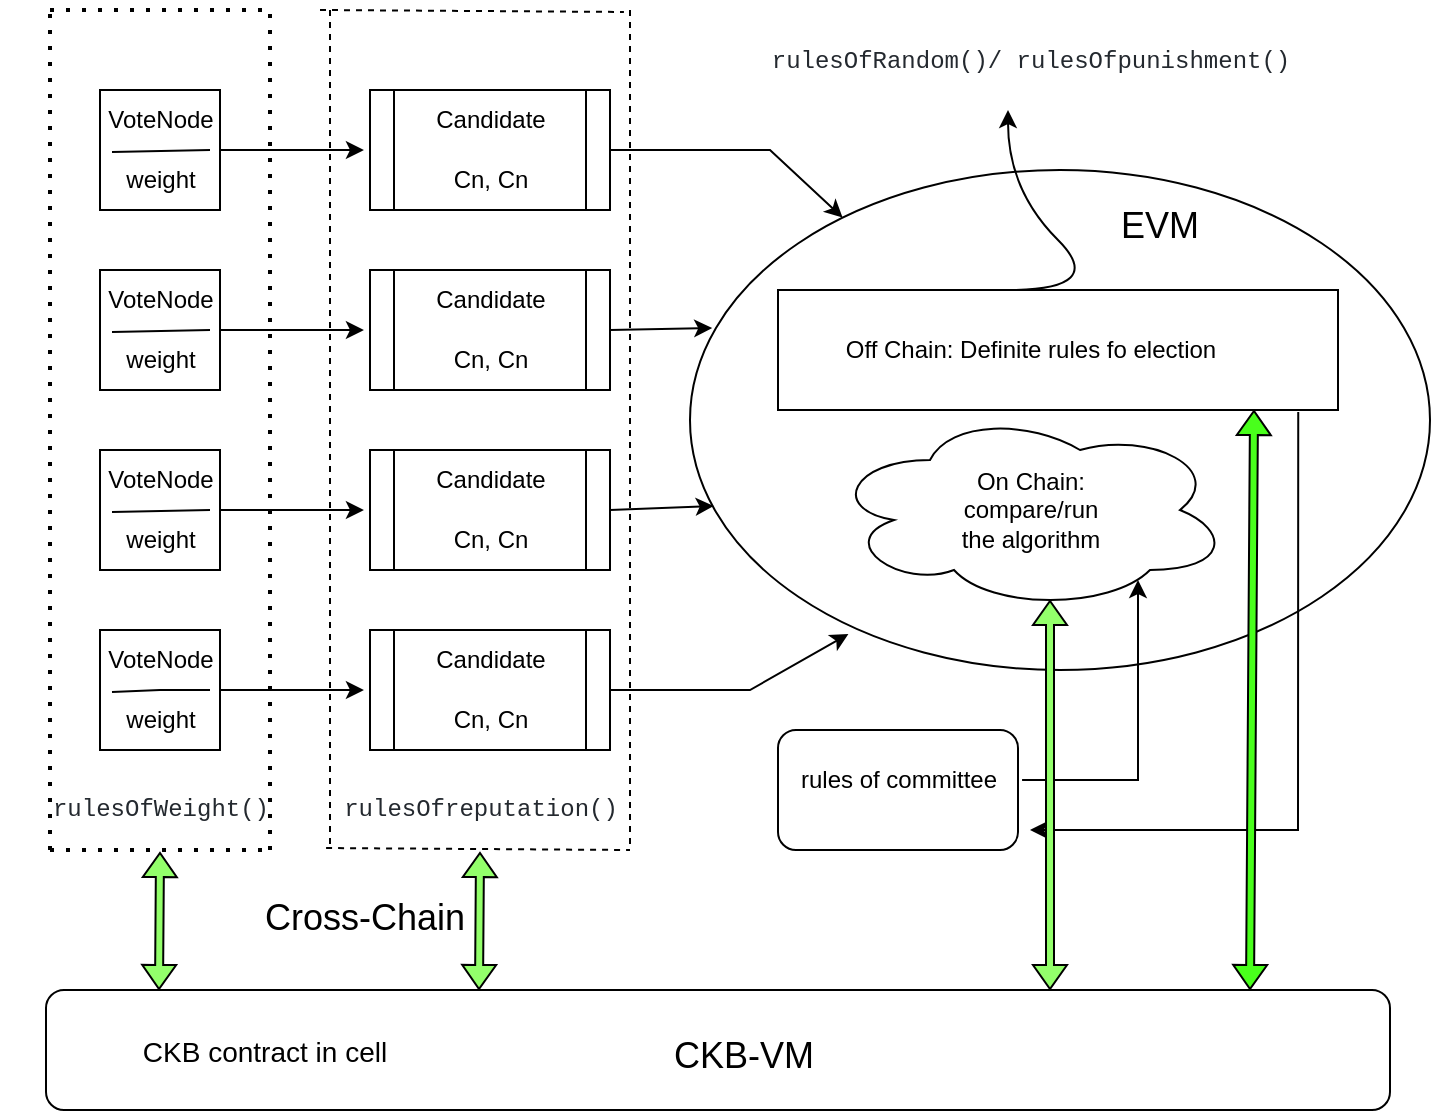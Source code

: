 <mxfile version="20.8.3" type="github">
  <diagram id="auPgPuv8J61tu-4cb-6g" name="第 1 页">
    <mxGraphModel dx="1098" dy="556" grid="0" gridSize="10" guides="1" tooltips="1" connect="1" arrows="1" fold="1" page="1" pageScale="1" pageWidth="827" pageHeight="1169" math="0" shadow="0">
      <root>
        <mxCell id="0" />
        <mxCell id="1" parent="0" />
        <mxCell id="LjoHzXwH2n2T3uThLXAH-1" value="" style="whiteSpace=wrap;html=1;aspect=fixed;" parent="1" vertex="1">
          <mxGeometry x="75" y="60" width="60" height="60" as="geometry" />
        </mxCell>
        <mxCell id="LjoHzXwH2n2T3uThLXAH-3" value="VoteNode" style="text;html=1;resizable=0;autosize=1;align=center;verticalAlign=middle;points=[];fillColor=none;strokeColor=none;rounded=0;" parent="1" vertex="1">
          <mxGeometry x="65" y="60" width="80" height="30" as="geometry" />
        </mxCell>
        <mxCell id="LjoHzXwH2n2T3uThLXAH-4" value="" style="endArrow=none;html=1;rounded=0;exitX=0.2;exitY=1.033;exitDx=0;exitDy=0;exitPerimeter=0;" parent="1" source="LjoHzXwH2n2T3uThLXAH-3" edge="1">
          <mxGeometry width="50" height="50" relative="1" as="geometry">
            <mxPoint x="80" y="140" as="sourcePoint" />
            <mxPoint x="130" y="90" as="targetPoint" />
          </mxGeometry>
        </mxCell>
        <mxCell id="LjoHzXwH2n2T3uThLXAH-5" value="weight" style="text;html=1;resizable=0;autosize=1;align=center;verticalAlign=middle;points=[];fillColor=none;strokeColor=none;rounded=0;" parent="1" vertex="1">
          <mxGeometry x="75" y="90" width="60" height="30" as="geometry" />
        </mxCell>
        <mxCell id="LjoHzXwH2n2T3uThLXAH-6" value="" style="whiteSpace=wrap;html=1;aspect=fixed;" parent="1" vertex="1">
          <mxGeometry x="75" y="150" width="60" height="60" as="geometry" />
        </mxCell>
        <mxCell id="LjoHzXwH2n2T3uThLXAH-7" value="VoteNode" style="text;html=1;resizable=0;autosize=1;align=center;verticalAlign=middle;points=[];fillColor=none;strokeColor=none;rounded=0;" parent="1" vertex="1">
          <mxGeometry x="65" y="150" width="80" height="30" as="geometry" />
        </mxCell>
        <mxCell id="LjoHzXwH2n2T3uThLXAH-8" value="" style="endArrow=none;html=1;rounded=0;exitX=0.2;exitY=1.033;exitDx=0;exitDy=0;exitPerimeter=0;" parent="1" source="LjoHzXwH2n2T3uThLXAH-7" edge="1">
          <mxGeometry width="50" height="50" relative="1" as="geometry">
            <mxPoint x="80" y="230" as="sourcePoint" />
            <mxPoint x="130" y="180" as="targetPoint" />
          </mxGeometry>
        </mxCell>
        <mxCell id="LjoHzXwH2n2T3uThLXAH-9" value="weight" style="text;html=1;resizable=0;autosize=1;align=center;verticalAlign=middle;points=[];fillColor=none;strokeColor=none;rounded=0;" parent="1" vertex="1">
          <mxGeometry x="75" y="180" width="60" height="30" as="geometry" />
        </mxCell>
        <mxCell id="LjoHzXwH2n2T3uThLXAH-10" value="" style="whiteSpace=wrap;html=1;aspect=fixed;" parent="1" vertex="1">
          <mxGeometry x="75" y="240" width="60" height="60" as="geometry" />
        </mxCell>
        <mxCell id="LjoHzXwH2n2T3uThLXAH-11" value="VoteNode" style="text;html=1;resizable=0;autosize=1;align=center;verticalAlign=middle;points=[];fillColor=none;strokeColor=none;rounded=0;" parent="1" vertex="1">
          <mxGeometry x="65" y="240" width="80" height="30" as="geometry" />
        </mxCell>
        <mxCell id="LjoHzXwH2n2T3uThLXAH-12" value="" style="endArrow=none;html=1;rounded=0;exitX=0.2;exitY=1.033;exitDx=0;exitDy=0;exitPerimeter=0;" parent="1" source="LjoHzXwH2n2T3uThLXAH-11" edge="1">
          <mxGeometry width="50" height="50" relative="1" as="geometry">
            <mxPoint x="80" y="320" as="sourcePoint" />
            <mxPoint x="130" y="270" as="targetPoint" />
          </mxGeometry>
        </mxCell>
        <mxCell id="LjoHzXwH2n2T3uThLXAH-13" value="weight" style="text;html=1;resizable=0;autosize=1;align=center;verticalAlign=middle;points=[];fillColor=none;strokeColor=none;rounded=0;" parent="1" vertex="1">
          <mxGeometry x="75" y="270" width="60" height="30" as="geometry" />
        </mxCell>
        <mxCell id="LjoHzXwH2n2T3uThLXAH-14" value="" style="whiteSpace=wrap;html=1;aspect=fixed;" parent="1" vertex="1">
          <mxGeometry x="75" y="330" width="60" height="60" as="geometry" />
        </mxCell>
        <mxCell id="LjoHzXwH2n2T3uThLXAH-15" value="VoteNode" style="text;html=1;resizable=0;autosize=1;align=center;verticalAlign=middle;points=[];fillColor=none;strokeColor=none;rounded=0;" parent="1" vertex="1">
          <mxGeometry x="65" y="330" width="80" height="30" as="geometry" />
        </mxCell>
        <mxCell id="LjoHzXwH2n2T3uThLXAH-16" value="" style="endArrow=none;html=1;rounded=0;exitX=0.2;exitY=1.033;exitDx=0;exitDy=0;exitPerimeter=0;" parent="1" source="LjoHzXwH2n2T3uThLXAH-15" edge="1">
          <mxGeometry width="50" height="50" relative="1" as="geometry">
            <mxPoint x="80" y="410" as="sourcePoint" />
            <mxPoint x="130" y="360" as="targetPoint" />
            <Array as="points">
              <mxPoint x="105" y="360" />
            </Array>
          </mxGeometry>
        </mxCell>
        <mxCell id="LjoHzXwH2n2T3uThLXAH-17" value="weight" style="text;html=1;resizable=0;autosize=1;align=center;verticalAlign=middle;points=[];fillColor=none;strokeColor=none;rounded=0;" parent="1" vertex="1">
          <mxGeometry x="75" y="360" width="60" height="30" as="geometry" />
        </mxCell>
        <mxCell id="LjoHzXwH2n2T3uThLXAH-20" value="" style="endArrow=classic;html=1;rounded=0;exitX=0.913;exitY=1.067;exitDx=0;exitDy=0;exitPerimeter=0;" parent="1" edge="1">
          <mxGeometry width="50" height="50" relative="1" as="geometry">
            <mxPoint x="135.0" y="270.01" as="sourcePoint" />
            <mxPoint x="206.96" y="270" as="targetPoint" />
          </mxGeometry>
        </mxCell>
        <mxCell id="LjoHzXwH2n2T3uThLXAH-21" value="" style="endArrow=classic;html=1;rounded=0;exitX=0.913;exitY=1.067;exitDx=0;exitDy=0;exitPerimeter=0;" parent="1" edge="1">
          <mxGeometry width="50" height="50" relative="1" as="geometry">
            <mxPoint x="135.0" y="180.01" as="sourcePoint" />
            <mxPoint x="206.96" y="180" as="targetPoint" />
          </mxGeometry>
        </mxCell>
        <mxCell id="LjoHzXwH2n2T3uThLXAH-22" value="" style="endArrow=classic;html=1;rounded=0;exitX=0.913;exitY=1.067;exitDx=0;exitDy=0;exitPerimeter=0;" parent="1" edge="1">
          <mxGeometry width="50" height="50" relative="1" as="geometry">
            <mxPoint x="135.0" y="360.01" as="sourcePoint" />
            <mxPoint x="206.96" y="360" as="targetPoint" />
          </mxGeometry>
        </mxCell>
        <mxCell id="LjoHzXwH2n2T3uThLXAH-23" value="" style="endArrow=classic;html=1;rounded=0;exitX=0.913;exitY=1.067;exitDx=0;exitDy=0;exitPerimeter=0;" parent="1" edge="1">
          <mxGeometry width="50" height="50" relative="1" as="geometry">
            <mxPoint x="135" y="90.01" as="sourcePoint" />
            <mxPoint x="206.96" y="90" as="targetPoint" />
          </mxGeometry>
        </mxCell>
        <mxCell id="LjoHzXwH2n2T3uThLXAH-25" value="" style="shape=process;whiteSpace=wrap;html=1;backgroundOutline=1;" parent="1" vertex="1">
          <mxGeometry x="210" y="60" width="120" height="60" as="geometry" />
        </mxCell>
        <mxCell id="LjoHzXwH2n2T3uThLXAH-26" value="Candidate" style="text;html=1;resizable=0;autosize=1;align=center;verticalAlign=middle;points=[];fillColor=none;strokeColor=none;rounded=0;" parent="1" vertex="1">
          <mxGeometry x="230" y="60" width="80" height="30" as="geometry" />
        </mxCell>
        <mxCell id="LjoHzXwH2n2T3uThLXAH-27" value="Cn, Cn" style="text;html=1;resizable=0;autosize=1;align=center;verticalAlign=middle;points=[];fillColor=none;strokeColor=none;rounded=0;" parent="1" vertex="1">
          <mxGeometry x="240" y="90" width="60" height="30" as="geometry" />
        </mxCell>
        <mxCell id="LjoHzXwH2n2T3uThLXAH-28" value="" style="shape=process;whiteSpace=wrap;html=1;backgroundOutline=1;" parent="1" vertex="1">
          <mxGeometry x="210" y="150" width="120" height="60" as="geometry" />
        </mxCell>
        <mxCell id="LjoHzXwH2n2T3uThLXAH-29" value="Candidate" style="text;html=1;resizable=0;autosize=1;align=center;verticalAlign=middle;points=[];fillColor=none;strokeColor=none;rounded=0;" parent="1" vertex="1">
          <mxGeometry x="230" y="150" width="80" height="30" as="geometry" />
        </mxCell>
        <mxCell id="LjoHzXwH2n2T3uThLXAH-30" value="Cn, Cn" style="text;html=1;resizable=0;autosize=1;align=center;verticalAlign=middle;points=[];fillColor=none;strokeColor=none;rounded=0;" parent="1" vertex="1">
          <mxGeometry x="240" y="180" width="60" height="30" as="geometry" />
        </mxCell>
        <mxCell id="LjoHzXwH2n2T3uThLXAH-31" value="" style="shape=process;whiteSpace=wrap;html=1;backgroundOutline=1;" parent="1" vertex="1">
          <mxGeometry x="210" y="240" width="120" height="60" as="geometry" />
        </mxCell>
        <mxCell id="LjoHzXwH2n2T3uThLXAH-32" value="Candidate" style="text;html=1;resizable=0;autosize=1;align=center;verticalAlign=middle;points=[];fillColor=none;strokeColor=none;rounded=0;" parent="1" vertex="1">
          <mxGeometry x="230" y="240" width="80" height="30" as="geometry" />
        </mxCell>
        <mxCell id="LjoHzXwH2n2T3uThLXAH-33" value="Cn, Cn" style="text;html=1;resizable=0;autosize=1;align=center;verticalAlign=middle;points=[];fillColor=none;strokeColor=none;rounded=0;" parent="1" vertex="1">
          <mxGeometry x="240" y="270" width="60" height="30" as="geometry" />
        </mxCell>
        <mxCell id="LjoHzXwH2n2T3uThLXAH-34" value="" style="shape=process;whiteSpace=wrap;html=1;backgroundOutline=1;" parent="1" vertex="1">
          <mxGeometry x="210" y="330" width="120" height="60" as="geometry" />
        </mxCell>
        <mxCell id="LjoHzXwH2n2T3uThLXAH-35" value="Candidate" style="text;html=1;resizable=0;autosize=1;align=center;verticalAlign=middle;points=[];fillColor=none;strokeColor=none;rounded=0;" parent="1" vertex="1">
          <mxGeometry x="230" y="330" width="80" height="30" as="geometry" />
        </mxCell>
        <mxCell id="LjoHzXwH2n2T3uThLXAH-36" value="Cn, Cn" style="text;html=1;resizable=0;autosize=1;align=center;verticalAlign=middle;points=[];fillColor=none;strokeColor=none;rounded=0;" parent="1" vertex="1">
          <mxGeometry x="240" y="360" width="60" height="30" as="geometry" />
        </mxCell>
        <mxCell id="LjoHzXwH2n2T3uThLXAH-37" value="" style="ellipse;whiteSpace=wrap;html=1;" parent="1" vertex="1">
          <mxGeometry x="370" y="100" width="370" height="250" as="geometry" />
        </mxCell>
        <mxCell id="LjoHzXwH2n2T3uThLXAH-38" value="" style="endArrow=classic;html=1;rounded=0;exitX=1;exitY=0.5;exitDx=0;exitDy=0;" parent="1" source="LjoHzXwH2n2T3uThLXAH-25" target="LjoHzXwH2n2T3uThLXAH-37" edge="1">
          <mxGeometry width="50" height="50" relative="1" as="geometry">
            <mxPoint x="430" y="290" as="sourcePoint" />
            <mxPoint x="480" y="240" as="targetPoint" />
            <Array as="points">
              <mxPoint x="410" y="90" />
            </Array>
          </mxGeometry>
        </mxCell>
        <mxCell id="LjoHzXwH2n2T3uThLXAH-39" value="" style="endArrow=classic;html=1;rounded=0;exitX=1;exitY=0.5;exitDx=0;exitDy=0;entryX=0.03;entryY=0.316;entryDx=0;entryDy=0;entryPerimeter=0;" parent="1" source="LjoHzXwH2n2T3uThLXAH-28" target="LjoHzXwH2n2T3uThLXAH-37" edge="1">
          <mxGeometry width="50" height="50" relative="1" as="geometry">
            <mxPoint x="430" y="290" as="sourcePoint" />
            <mxPoint x="480" y="240" as="targetPoint" />
          </mxGeometry>
        </mxCell>
        <mxCell id="LjoHzXwH2n2T3uThLXAH-40" value="" style="endArrow=classic;html=1;rounded=0;exitX=1;exitY=0.5;exitDx=0;exitDy=0;entryX=0.032;entryY=0.672;entryDx=0;entryDy=0;entryPerimeter=0;" parent="1" source="LjoHzXwH2n2T3uThLXAH-31" target="LjoHzXwH2n2T3uThLXAH-37" edge="1">
          <mxGeometry width="50" height="50" relative="1" as="geometry">
            <mxPoint x="430" y="290" as="sourcePoint" />
            <mxPoint x="480" y="240" as="targetPoint" />
          </mxGeometry>
        </mxCell>
        <mxCell id="LjoHzXwH2n2T3uThLXAH-41" value="" style="endArrow=classic;html=1;rounded=0;exitX=1;exitY=0.5;exitDx=0;exitDy=0;entryX=0.214;entryY=0.928;entryDx=0;entryDy=0;entryPerimeter=0;" parent="1" source="LjoHzXwH2n2T3uThLXAH-34" target="LjoHzXwH2n2T3uThLXAH-37" edge="1">
          <mxGeometry width="50" height="50" relative="1" as="geometry">
            <mxPoint x="430" y="290" as="sourcePoint" />
            <mxPoint x="480" y="240" as="targetPoint" />
            <Array as="points">
              <mxPoint x="400" y="360" />
            </Array>
          </mxGeometry>
        </mxCell>
        <mxCell id="LjoHzXwH2n2T3uThLXAH-42" value="" style="ellipse;shape=cloud;whiteSpace=wrap;html=1;" parent="1" vertex="1">
          <mxGeometry x="440" y="220" width="200" height="100" as="geometry" />
        </mxCell>
        <mxCell id="LjoHzXwH2n2T3uThLXAH-43" value="&amp;nbsp;On Chain:&amp;nbsp;&lt;br&gt;compare/run &lt;br&gt;the algorithm" style="text;html=1;resizable=0;autosize=1;align=center;verticalAlign=middle;points=[];fillColor=none;strokeColor=none;rounded=0;" parent="1" vertex="1">
          <mxGeometry x="495" y="240" width="90" height="60" as="geometry" />
        </mxCell>
        <mxCell id="LjoHzXwH2n2T3uThLXAH-46" value="" style="rounded=0;whiteSpace=wrap;html=1;" parent="1" vertex="1">
          <mxGeometry x="414" y="160" width="280" height="60" as="geometry" />
        </mxCell>
        <mxCell id="LjoHzXwH2n2T3uThLXAH-47" value="Off Chain: Definite rules fo election" style="text;html=1;resizable=0;autosize=1;align=center;verticalAlign=middle;points=[];fillColor=none;strokeColor=none;rounded=0;" parent="1" vertex="1">
          <mxGeometry x="435" y="175" width="210" height="30" as="geometry" />
        </mxCell>
        <mxCell id="LjoHzXwH2n2T3uThLXAH-49" value="" style="endArrow=none;dashed=1;html=1;dashPattern=1 3;strokeWidth=2;rounded=0;" parent="1" edge="1">
          <mxGeometry width="50" height="50" relative="1" as="geometry">
            <mxPoint x="50" y="440" as="sourcePoint" />
            <mxPoint x="160" y="440" as="targetPoint" />
          </mxGeometry>
        </mxCell>
        <mxCell id="LjoHzXwH2n2T3uThLXAH-50" value="" style="endArrow=none;dashed=1;html=1;dashPattern=1 3;strokeWidth=2;rounded=0;" parent="1" edge="1">
          <mxGeometry width="50" height="50" relative="1" as="geometry">
            <mxPoint x="50" y="440" as="sourcePoint" />
            <mxPoint x="50" y="20" as="targetPoint" />
          </mxGeometry>
        </mxCell>
        <mxCell id="LjoHzXwH2n2T3uThLXAH-51" value="" style="endArrow=none;dashed=1;html=1;dashPattern=1 3;strokeWidth=2;rounded=0;" parent="1" edge="1">
          <mxGeometry width="50" height="50" relative="1" as="geometry">
            <mxPoint x="160" y="440" as="sourcePoint" />
            <mxPoint x="160" y="20" as="targetPoint" />
          </mxGeometry>
        </mxCell>
        <mxCell id="LjoHzXwH2n2T3uThLXAH-52" value="" style="endArrow=none;dashed=1;html=1;dashPattern=1 3;strokeWidth=2;rounded=0;" parent="1" edge="1">
          <mxGeometry width="50" height="50" relative="1" as="geometry">
            <mxPoint x="50" y="20" as="sourcePoint" />
            <mxPoint x="160" y="20" as="targetPoint" />
          </mxGeometry>
        </mxCell>
        <mxCell id="LjoHzXwH2n2T3uThLXAH-53" value="&lt;pre style=&quot;box-sizing: border-box; font-family: ui-monospace, SFMono-Regular, &amp;quot;SF Mono&amp;quot;, Menlo, Consolas, &amp;quot;Liberation Mono&amp;quot;, monospace; margin-top: 0px; margin-bottom: 0px; overflow-wrap: normal; padding: 16px; overflow: auto; line-height: 1.45; background-color: var(--color-canvas-subtle); border-radius: 6px; word-break: normal; color: rgb(36, 41, 47); text-align: start;&quot; class=&quot;notranslate&quot;&gt;&lt;span style=&quot;box-sizing: border-box; color: var(--color-prettylights-syntax-keyword);&quot; class=&quot;pl-k&quot;&gt;rulesOfWeight&lt;/span&gt;()&lt;/pre&gt;" style="text;html=1;resizable=0;autosize=1;align=center;verticalAlign=middle;points=[];fillColor=none;strokeColor=none;rounded=0;" parent="1" vertex="1">
          <mxGeometry x="25" y="390" width="160" height="60" as="geometry" />
        </mxCell>
        <mxCell id="LjoHzXwH2n2T3uThLXAH-54" value="" style="endArrow=none;dashed=1;html=1;rounded=0;exitX=1.019;exitY=0.817;exitDx=0;exitDy=0;exitPerimeter=0;" parent="1" source="LjoHzXwH2n2T3uThLXAH-53" edge="1">
          <mxGeometry width="50" height="50" relative="1" as="geometry">
            <mxPoint x="200" y="440" as="sourcePoint" />
            <mxPoint x="340" y="440" as="targetPoint" />
          </mxGeometry>
        </mxCell>
        <mxCell id="LjoHzXwH2n2T3uThLXAH-55" value="" style="endArrow=none;dashed=1;html=1;rounded=0;exitX=1.019;exitY=0.817;exitDx=0;exitDy=0;exitPerimeter=0;" parent="1" edge="1">
          <mxGeometry width="50" height="50" relative="1" as="geometry">
            <mxPoint x="185.0" y="20" as="sourcePoint" />
            <mxPoint x="336.96" y="20.98" as="targetPoint" />
          </mxGeometry>
        </mxCell>
        <mxCell id="LjoHzXwH2n2T3uThLXAH-56" value="" style="endArrow=none;dashed=1;html=1;rounded=0;" parent="1" edge="1">
          <mxGeometry width="50" height="50" relative="1" as="geometry">
            <mxPoint x="190" y="20" as="sourcePoint" />
            <mxPoint x="190" y="440" as="targetPoint" />
          </mxGeometry>
        </mxCell>
        <mxCell id="LjoHzXwH2n2T3uThLXAH-57" value="" style="endArrow=none;dashed=1;html=1;rounded=0;" parent="1" edge="1">
          <mxGeometry width="50" height="50" relative="1" as="geometry">
            <mxPoint x="340" y="20" as="sourcePoint" />
            <mxPoint x="340" y="440" as="targetPoint" />
          </mxGeometry>
        </mxCell>
        <mxCell id="LjoHzXwH2n2T3uThLXAH-58" value="&lt;pre style=&quot;box-sizing: border-box; font-family: ui-monospace, SFMono-Regular, &amp;quot;SF Mono&amp;quot;, Menlo, Consolas, &amp;quot;Liberation Mono&amp;quot;, monospace; margin-top: 0px; margin-bottom: 0px; overflow-wrap: normal; padding: 16px; overflow: auto; line-height: 1.45; background-color: var(--color-canvas-subtle); border-radius: 6px; word-break: normal; color: rgb(36, 41, 47); text-align: start;&quot; class=&quot;notranslate&quot;&gt;&lt;span style=&quot;box-sizing: border-box; color: var(--color-prettylights-syntax-keyword);&quot; class=&quot;pl-k&quot;&gt;rulesOfreputation()&lt;/span&gt;&lt;/pre&gt;" style="text;html=1;resizable=0;autosize=1;align=center;verticalAlign=middle;points=[];fillColor=none;strokeColor=none;rounded=0;" parent="1" vertex="1">
          <mxGeometry x="170" y="390" width="190" height="60" as="geometry" />
        </mxCell>
        <mxCell id="LjoHzXwH2n2T3uThLXAH-59" value="" style="curved=1;endArrow=classic;html=1;rounded=0;" parent="1" edge="1">
          <mxGeometry width="50" height="50" relative="1" as="geometry">
            <mxPoint x="529" y="160" as="sourcePoint" />
            <mxPoint x="529" y="70" as="targetPoint" />
            <Array as="points">
              <mxPoint x="579" y="160" />
              <mxPoint x="529" y="110" />
            </Array>
          </mxGeometry>
        </mxCell>
        <mxCell id="LjoHzXwH2n2T3uThLXAH-60" value="&lt;pre style=&quot;box-sizing: border-box; font-family: ui-monospace, SFMono-Regular, &amp;quot;SF Mono&amp;quot;, Menlo, Consolas, &amp;quot;Liberation Mono&amp;quot;, monospace; margin-top: 0px; margin-bottom: 0px; overflow-wrap: normal; padding: 16px; overflow: auto; line-height: 1.45; background-color: var(--color-canvas-subtle); border-radius: 6px; word-break: normal; color: rgb(36, 41, 47); text-align: start;&quot; class=&quot;notranslate&quot;&gt;&lt;span style=&quot;box-sizing: border-box; color: var(--color-prettylights-syntax-keyword);&quot; class=&quot;pl-k&quot;&gt;rulesOfRandom()/&lt;/span&gt; rulesOfpunishment()&lt;/pre&gt;" style="text;html=1;resizable=0;autosize=1;align=center;verticalAlign=middle;points=[];fillColor=none;strokeColor=none;rounded=0;" parent="1" vertex="1">
          <mxGeometry x="385" y="15" width="310" height="61" as="geometry" />
        </mxCell>
        <mxCell id="LjoHzXwH2n2T3uThLXAH-61" value="" style="rounded=1;whiteSpace=wrap;html=1;" parent="1" vertex="1">
          <mxGeometry x="414" y="380" width="120" height="60" as="geometry" />
        </mxCell>
        <mxCell id="LjoHzXwH2n2T3uThLXAH-62" value="rules of committee" style="text;html=1;resizable=0;autosize=1;align=center;verticalAlign=middle;points=[];fillColor=none;strokeColor=none;rounded=0;" parent="1" vertex="1">
          <mxGeometry x="414" y="390" width="120" height="30" as="geometry" />
        </mxCell>
        <mxCell id="LjoHzXwH2n2T3uThLXAH-63" value="" style="endArrow=classic;html=1;rounded=0;exitX=1.017;exitY=0.5;exitDx=0;exitDy=0;exitPerimeter=0;entryX=0.77;entryY=0.85;entryDx=0;entryDy=0;entryPerimeter=0;" parent="1" source="LjoHzXwH2n2T3uThLXAH-62" target="LjoHzXwH2n2T3uThLXAH-42" edge="1">
          <mxGeometry width="50" height="50" relative="1" as="geometry">
            <mxPoint x="390" y="290" as="sourcePoint" />
            <mxPoint x="600" y="405" as="targetPoint" />
            <Array as="points">
              <mxPoint x="594" y="405" />
            </Array>
          </mxGeometry>
        </mxCell>
        <mxCell id="LjoHzXwH2n2T3uThLXAH-64" value="" style="endArrow=classic;html=1;rounded=0;exitX=0.929;exitY=1.017;exitDx=0;exitDy=0;exitPerimeter=0;" parent="1" source="LjoHzXwH2n2T3uThLXAH-46" edge="1">
          <mxGeometry width="50" height="50" relative="1" as="geometry">
            <mxPoint x="390" y="290" as="sourcePoint" />
            <mxPoint x="540" y="430" as="targetPoint" />
            <Array as="points">
              <mxPoint x="674" y="430" />
            </Array>
          </mxGeometry>
        </mxCell>
        <mxCell id="LjoHzXwH2n2T3uThLXAH-65" value="" style="shape=flexArrow;endArrow=classic;startArrow=classic;html=1;rounded=0;entryX=0.55;entryY=0.95;entryDx=0;entryDy=0;entryPerimeter=0;width=4;startSize=3.67;startWidth=12;endWidth=12;endSize=3.67;fillColor=#93FF6B;" parent="1" target="LjoHzXwH2n2T3uThLXAH-42" edge="1">
          <mxGeometry width="100" height="100" relative="1" as="geometry">
            <mxPoint x="550" y="510" as="sourcePoint" />
            <mxPoint x="794" y="420" as="targetPoint" />
          </mxGeometry>
        </mxCell>
        <mxCell id="LjoHzXwH2n2T3uThLXAH-66" value="" style="shape=flexArrow;endArrow=classic;startArrow=classic;html=1;rounded=0;entryX=0.85;entryY=1;entryDx=0;entryDy=0;entryPerimeter=0;width=4;startSize=3.67;startWidth=12;endWidth=12;endSize=3.67;fillColor=#49FF1C;" parent="1" target="LjoHzXwH2n2T3uThLXAH-46" edge="1">
          <mxGeometry width="100" height="100" relative="1" as="geometry">
            <mxPoint x="650" y="510" as="sourcePoint" />
            <mxPoint x="650" y="220" as="targetPoint" />
          </mxGeometry>
        </mxCell>
        <mxCell id="LjoHzXwH2n2T3uThLXAH-67" value="" style="rounded=1;whiteSpace=wrap;html=1;" parent="1" vertex="1">
          <mxGeometry x="48" y="510" width="672" height="60" as="geometry" />
        </mxCell>
        <mxCell id="LjoHzXwH2n2T3uThLXAH-68" value="&lt;font style=&quot;font-size: 14px;&quot;&gt;CKB contract in cell&lt;/font&gt;" style="text;html=1;resizable=0;autosize=1;align=center;verticalAlign=middle;points=[];fillColor=none;strokeColor=none;rounded=0;" parent="1" vertex="1">
          <mxGeometry x="87" y="526" width="140" height="29" as="geometry" />
        </mxCell>
        <mxCell id="ic9MDdwNJy1lUYdSGiJm-2" value="" style="shape=flexArrow;endArrow=classic;startArrow=classic;html=1;rounded=0;width=4;startSize=3.67;startWidth=12;endWidth=12;endSize=3.67;fillColor=#93FF6B;" parent="1" edge="1">
          <mxGeometry width="100" height="100" relative="1" as="geometry">
            <mxPoint x="264.5" y="510" as="sourcePoint" />
            <mxPoint x="265" y="441" as="targetPoint" />
          </mxGeometry>
        </mxCell>
        <mxCell id="ic9MDdwNJy1lUYdSGiJm-3" value="Cross-Chain" style="text;strokeColor=none;align=center;fillColor=none;html=1;verticalAlign=middle;whiteSpace=wrap;rounded=0;fontSize=18;" parent="1" vertex="1">
          <mxGeometry x="135" y="461" width="145" height="25" as="geometry" />
        </mxCell>
        <mxCell id="ic9MDdwNJy1lUYdSGiJm-4" value="" style="shape=flexArrow;endArrow=classic;startArrow=classic;html=1;rounded=0;width=4;startSize=3.67;startWidth=12;endWidth=12;endSize=3.67;fillColor=#93FF6B;" parent="1" edge="1">
          <mxGeometry width="100" height="100" relative="1" as="geometry">
            <mxPoint x="104.5" y="510" as="sourcePoint" />
            <mxPoint x="105" y="441" as="targetPoint" />
          </mxGeometry>
        </mxCell>
        <mxCell id="ic9MDdwNJy1lUYdSGiJm-5" value="&lt;font style=&quot;font-size: 18px;&quot;&gt;CKB-VM&lt;/font&gt;" style="text;strokeColor=none;align=center;fillColor=none;html=1;verticalAlign=middle;whiteSpace=wrap;rounded=0;fontSize=14;" parent="1" vertex="1">
          <mxGeometry x="334" y="528" width="126" height="30" as="geometry" />
        </mxCell>
        <mxCell id="ic9MDdwNJy1lUYdSGiJm-6" value="EVM" style="text;strokeColor=none;align=center;fillColor=none;html=1;verticalAlign=middle;whiteSpace=wrap;rounded=0;fontSize=18;" parent="1" vertex="1">
          <mxGeometry x="575" y="113" width="60" height="30" as="geometry" />
        </mxCell>
      </root>
    </mxGraphModel>
  </diagram>
</mxfile>
